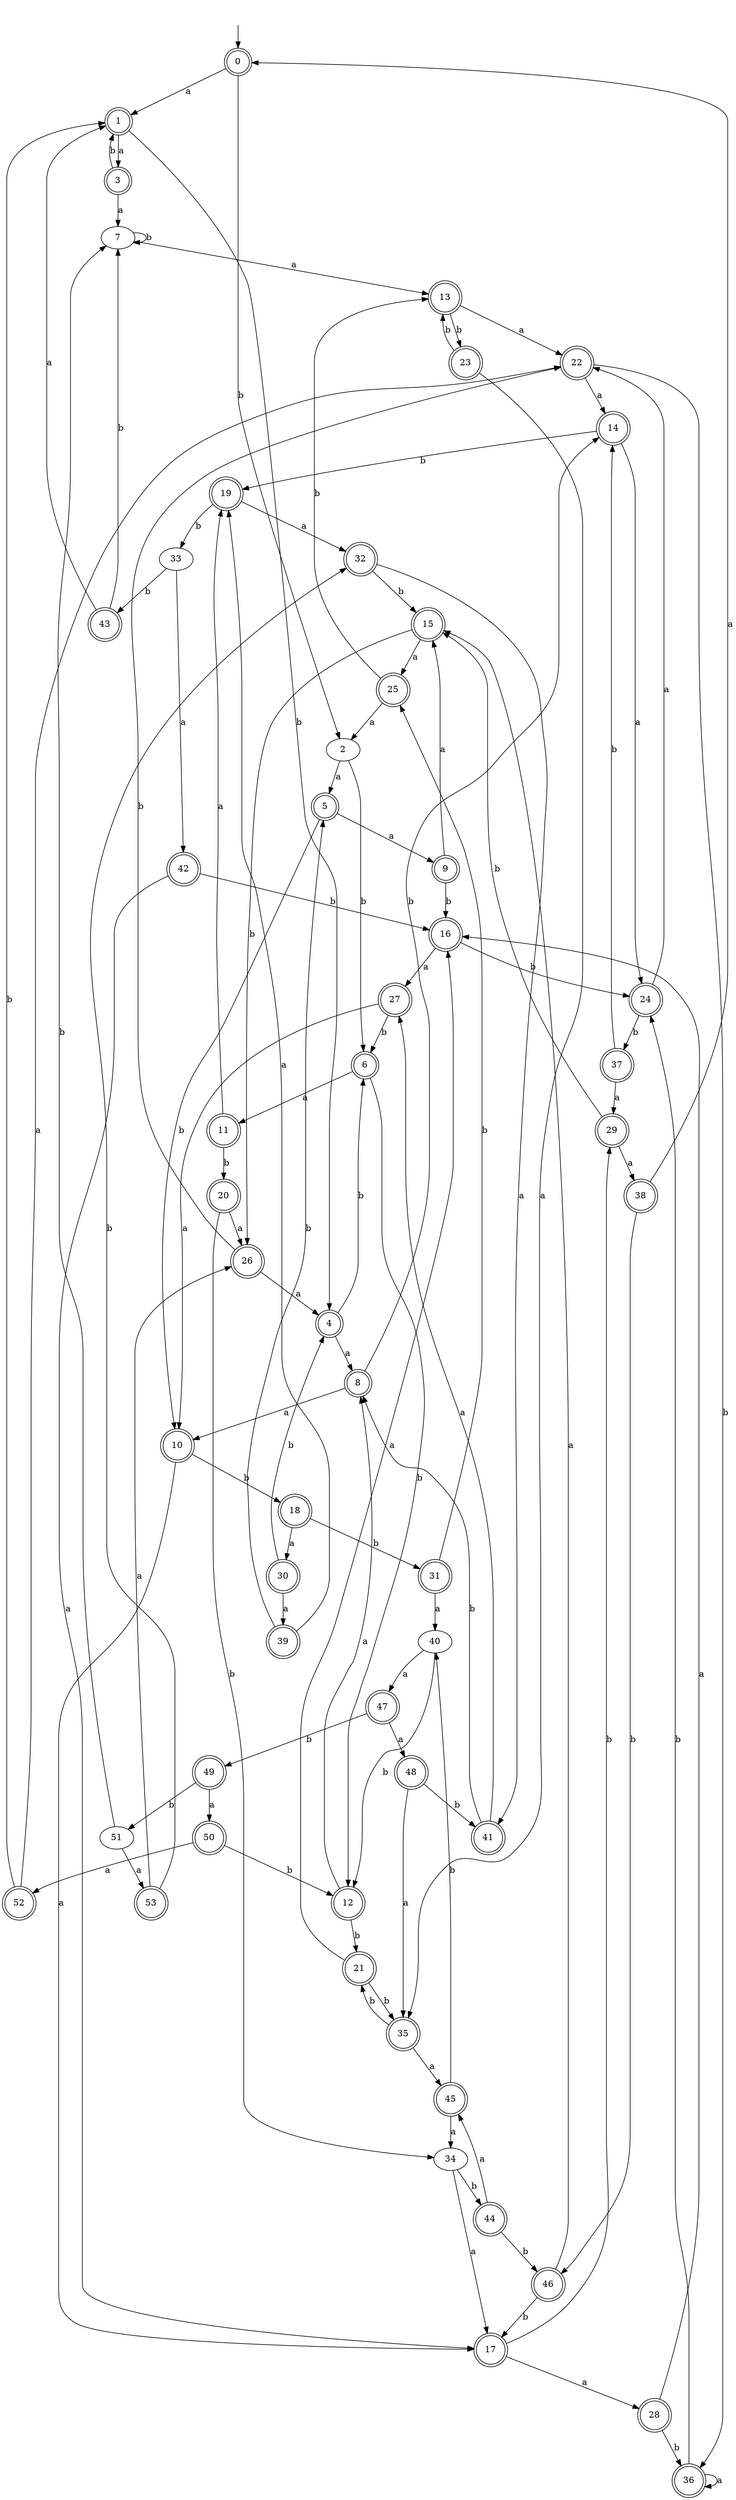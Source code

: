 digraph RandomDFA {
  __start0 [label="", shape=none];
  __start0 -> 0 [label=""];
  0 [shape=circle] [shape=doublecircle]
  0 -> 1 [label="a"]
  0 -> 2 [label="b"]
  1 [shape=doublecircle]
  1 -> 3 [label="a"]
  1 -> 4 [label="b"]
  2
  2 -> 5 [label="a"]
  2 -> 6 [label="b"]
  3 [shape=doublecircle]
  3 -> 7 [label="a"]
  3 -> 1 [label="b"]
  4 [shape=doublecircle]
  4 -> 8 [label="a"]
  4 -> 6 [label="b"]
  5 [shape=doublecircle]
  5 -> 9 [label="a"]
  5 -> 10 [label="b"]
  6 [shape=doublecircle]
  6 -> 11 [label="a"]
  6 -> 12 [label="b"]
  7
  7 -> 13 [label="a"]
  7 -> 7 [label="b"]
  8 [shape=doublecircle]
  8 -> 10 [label="a"]
  8 -> 14 [label="b"]
  9 [shape=doublecircle]
  9 -> 15 [label="a"]
  9 -> 16 [label="b"]
  10 [shape=doublecircle]
  10 -> 17 [label="a"]
  10 -> 18 [label="b"]
  11 [shape=doublecircle]
  11 -> 19 [label="a"]
  11 -> 20 [label="b"]
  12 [shape=doublecircle]
  12 -> 8 [label="a"]
  12 -> 21 [label="b"]
  13 [shape=doublecircle]
  13 -> 22 [label="a"]
  13 -> 23 [label="b"]
  14 [shape=doublecircle]
  14 -> 24 [label="a"]
  14 -> 19 [label="b"]
  15 [shape=doublecircle]
  15 -> 25 [label="a"]
  15 -> 26 [label="b"]
  16 [shape=doublecircle]
  16 -> 27 [label="a"]
  16 -> 24 [label="b"]
  17 [shape=doublecircle]
  17 -> 28 [label="a"]
  17 -> 29 [label="b"]
  18 [shape=doublecircle]
  18 -> 30 [label="a"]
  18 -> 31 [label="b"]
  19 [shape=doublecircle]
  19 -> 32 [label="a"]
  19 -> 33 [label="b"]
  20 [shape=doublecircle]
  20 -> 26 [label="a"]
  20 -> 34 [label="b"]
  21 [shape=doublecircle]
  21 -> 16 [label="a"]
  21 -> 35 [label="b"]
  22 [shape=doublecircle]
  22 -> 14 [label="a"]
  22 -> 36 [label="b"]
  23 [shape=doublecircle]
  23 -> 35 [label="a"]
  23 -> 13 [label="b"]
  24 [shape=doublecircle]
  24 -> 22 [label="a"]
  24 -> 37 [label="b"]
  25 [shape=doublecircle]
  25 -> 2 [label="a"]
  25 -> 13 [label="b"]
  26 [shape=doublecircle]
  26 -> 4 [label="a"]
  26 -> 22 [label="b"]
  27 [shape=doublecircle]
  27 -> 10 [label="a"]
  27 -> 6 [label="b"]
  28 [shape=doublecircle]
  28 -> 16 [label="a"]
  28 -> 36 [label="b"]
  29 [shape=doublecircle]
  29 -> 38 [label="a"]
  29 -> 15 [label="b"]
  30 [shape=doublecircle]
  30 -> 39 [label="a"]
  30 -> 4 [label="b"]
  31 [shape=doublecircle]
  31 -> 40 [label="a"]
  31 -> 25 [label="b"]
  32 [shape=doublecircle]
  32 -> 41 [label="a"]
  32 -> 15 [label="b"]
  33
  33 -> 42 [label="a"]
  33 -> 43 [label="b"]
  34
  34 -> 17 [label="a"]
  34 -> 44 [label="b"]
  35 [shape=doublecircle]
  35 -> 45 [label="a"]
  35 -> 21 [label="b"]
  36 [shape=doublecircle]
  36 -> 36 [label="a"]
  36 -> 24 [label="b"]
  37 [shape=doublecircle]
  37 -> 29 [label="a"]
  37 -> 14 [label="b"]
  38 [shape=doublecircle]
  38 -> 0 [label="a"]
  38 -> 46 [label="b"]
  39 [shape=doublecircle]
  39 -> 19 [label="a"]
  39 -> 5 [label="b"]
  40
  40 -> 47 [label="a"]
  40 -> 12 [label="b"]
  41 [shape=doublecircle]
  41 -> 27 [label="a"]
  41 -> 8 [label="b"]
  42 [shape=doublecircle]
  42 -> 17 [label="a"]
  42 -> 16 [label="b"]
  43 [shape=doublecircle]
  43 -> 1 [label="a"]
  43 -> 7 [label="b"]
  44 [shape=doublecircle]
  44 -> 45 [label="a"]
  44 -> 46 [label="b"]
  45 [shape=doublecircle]
  45 -> 34 [label="a"]
  45 -> 40 [label="b"]
  46 [shape=doublecircle]
  46 -> 15 [label="a"]
  46 -> 17 [label="b"]
  47 [shape=doublecircle]
  47 -> 48 [label="a"]
  47 -> 49 [label="b"]
  48 [shape=doublecircle]
  48 -> 35 [label="a"]
  48 -> 41 [label="b"]
  49 [shape=doublecircle]
  49 -> 50 [label="a"]
  49 -> 51 [label="b"]
  50 [shape=doublecircle]
  50 -> 52 [label="a"]
  50 -> 12 [label="b"]
  51
  51 -> 53 [label="a"]
  51 -> 7 [label="b"]
  52 [shape=doublecircle]
  52 -> 22 [label="a"]
  52 -> 1 [label="b"]
  53 [shape=doublecircle]
  53 -> 26 [label="a"]
  53 -> 32 [label="b"]
}
